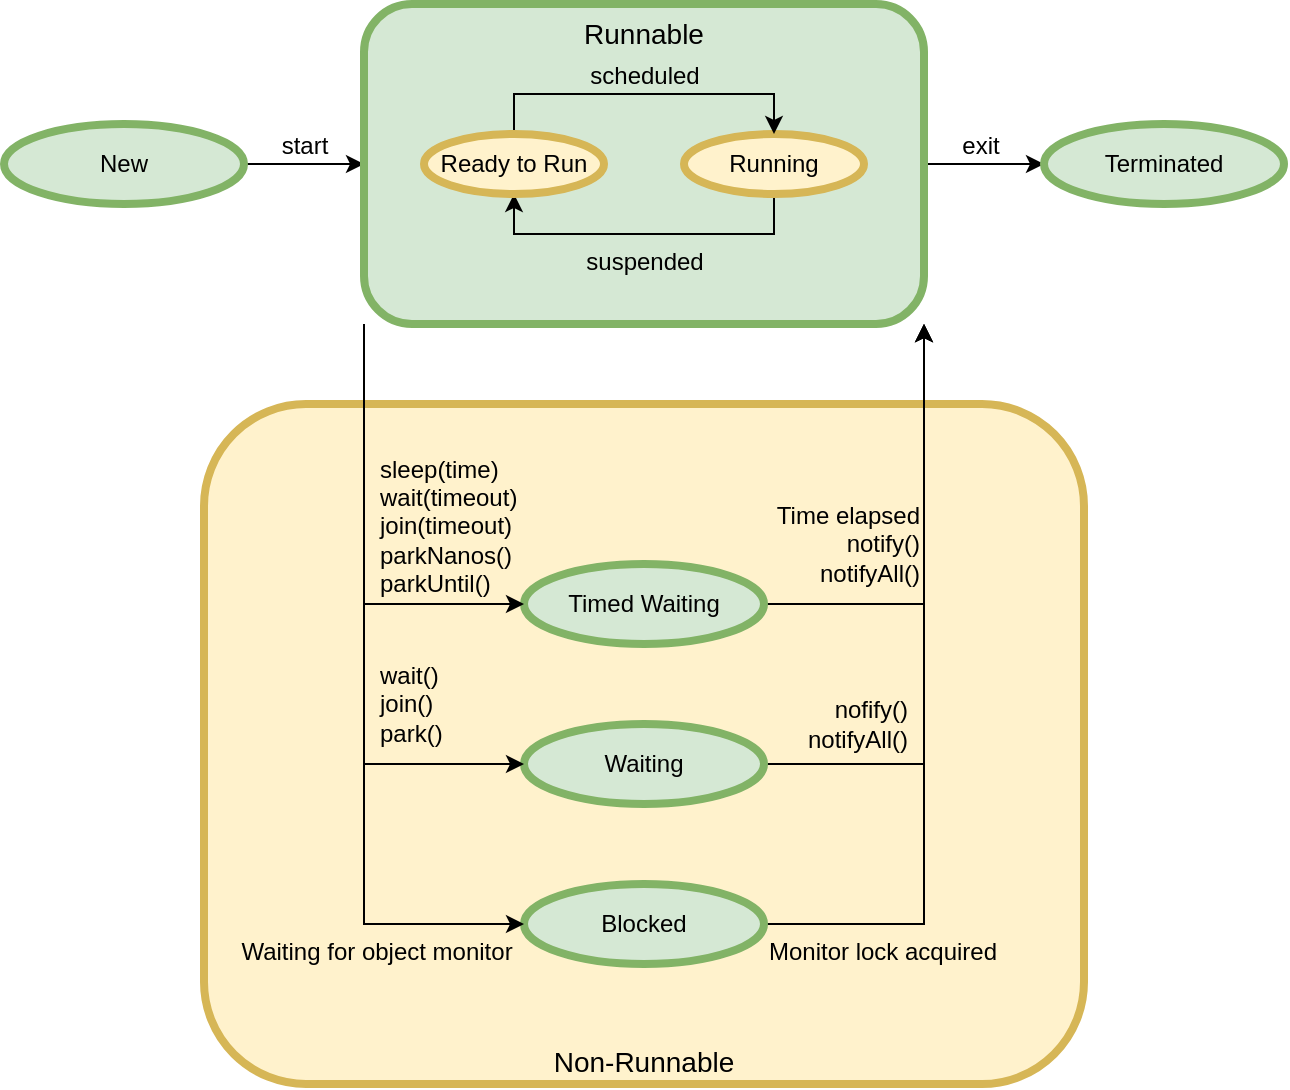 <mxfile version="17.4.2" type="github">
  <diagram id="tAeMHb9Ar-OXJrSxvU-6" name="Page-1">
    <mxGraphModel dx="586" dy="385" grid="1" gridSize="10" guides="1" tooltips="1" connect="1" arrows="1" fold="1" page="1" pageScale="1" pageWidth="1169" pageHeight="1654" math="0" shadow="0">
      <root>
        <mxCell id="0" />
        <mxCell id="1" parent="0" />
        <mxCell id="wgeoQxnSbOfPKZWMmnW--13" value="Non-Runnable" style="rounded=1;whiteSpace=wrap;html=1;fillColor=#fff2cc;strokeColor=#d6b656;strokeWidth=4;align=center;verticalAlign=bottom;fontSize=14;" vertex="1" parent="1">
          <mxGeometry x="360" y="500" width="440" height="340" as="geometry" />
        </mxCell>
        <mxCell id="wgeoQxnSbOfPKZWMmnW--14" value="start" style="edgeStyle=orthogonalEdgeStyle;rounded=0;orthogonalLoop=1;jettySize=auto;html=1;exitX=1;exitY=0.5;exitDx=0;exitDy=0;entryX=0;entryY=0.5;entryDx=0;entryDy=0;fontSize=12;verticalAlign=bottom;" edge="1" parent="1" source="wgeoQxnSbOfPKZWMmnW--3" target="wgeoQxnSbOfPKZWMmnW--10">
          <mxGeometry relative="1" as="geometry" />
        </mxCell>
        <mxCell id="wgeoQxnSbOfPKZWMmnW--3" value="New" style="ellipse;whiteSpace=wrap;html=1;fillColor=#d5e8d4;strokeColor=#82b366;strokeWidth=4;" vertex="1" parent="1">
          <mxGeometry x="260" y="360" width="120" height="40" as="geometry" />
        </mxCell>
        <mxCell id="wgeoQxnSbOfPKZWMmnW--26" style="edgeStyle=orthogonalEdgeStyle;rounded=0;orthogonalLoop=1;jettySize=auto;html=1;exitX=1;exitY=0.5;exitDx=0;exitDy=0;labelBackgroundColor=none;fontSize=12;entryX=1;entryY=1;entryDx=0;entryDy=0;" edge="1" parent="1" source="wgeoQxnSbOfPKZWMmnW--6" target="wgeoQxnSbOfPKZWMmnW--10">
          <mxGeometry relative="1" as="geometry">
            <mxPoint x="724" y="460" as="targetPoint" />
            <Array as="points">
              <mxPoint x="720" y="680" />
            </Array>
          </mxGeometry>
        </mxCell>
        <mxCell id="wgeoQxnSbOfPKZWMmnW--29" value="&lt;div&gt;nofify()&lt;/div&gt;&lt;div&gt;notifyAll()&lt;br&gt;&lt;/div&gt;" style="edgeLabel;html=1;align=right;verticalAlign=middle;resizable=0;points=[];fontSize=12;labelBackgroundColor=none;" vertex="1" connectable="0" parent="wgeoQxnSbOfPKZWMmnW--26">
          <mxGeometry x="-0.696" y="-2" relative="1" as="geometry">
            <mxPoint x="27" y="-22" as="offset" />
          </mxGeometry>
        </mxCell>
        <mxCell id="wgeoQxnSbOfPKZWMmnW--6" value="Waiting" style="ellipse;whiteSpace=wrap;html=1;fillColor=#d5e8d4;strokeColor=#82b366;strokeWidth=4;" vertex="1" parent="1">
          <mxGeometry x="520" y="660" width="120" height="40" as="geometry" />
        </mxCell>
        <mxCell id="wgeoQxnSbOfPKZWMmnW--25" style="edgeStyle=orthogonalEdgeStyle;rounded=0;orthogonalLoop=1;jettySize=auto;html=1;exitX=1;exitY=0.5;exitDx=0;exitDy=0;entryX=1;entryY=1;entryDx=0;entryDy=0;labelBackgroundColor=none;fontSize=12;" edge="1" parent="1" source="wgeoQxnSbOfPKZWMmnW--5" target="wgeoQxnSbOfPKZWMmnW--10">
          <mxGeometry relative="1" as="geometry">
            <Array as="points">
              <mxPoint x="720" y="600" />
            </Array>
          </mxGeometry>
        </mxCell>
        <mxCell id="wgeoQxnSbOfPKZWMmnW--28" value="&lt;div&gt;Time elapsed&lt;/div&gt;&lt;div&gt;notify()&lt;/div&gt;&lt;div&gt;notifyAll()&lt;br&gt;&lt;/div&gt;" style="edgeLabel;html=1;align=right;verticalAlign=middle;resizable=0;points=[];fontSize=12;labelBackgroundColor=none;" vertex="1" connectable="0" parent="wgeoQxnSbOfPKZWMmnW--25">
          <mxGeometry x="-0.693" y="1" relative="1" as="geometry">
            <mxPoint x="44" y="-29" as="offset" />
          </mxGeometry>
        </mxCell>
        <mxCell id="wgeoQxnSbOfPKZWMmnW--5" value="Timed Waiting" style="ellipse;whiteSpace=wrap;html=1;fillColor=#d5e8d4;strokeColor=#82b366;strokeWidth=4;" vertex="1" parent="1">
          <mxGeometry x="520" y="580" width="120" height="40" as="geometry" />
        </mxCell>
        <mxCell id="wgeoQxnSbOfPKZWMmnW--27" style="edgeStyle=orthogonalEdgeStyle;rounded=0;orthogonalLoop=1;jettySize=auto;html=1;exitX=1;exitY=0.5;exitDx=0;exitDy=0;labelBackgroundColor=none;fontSize=12;entryX=1;entryY=1;entryDx=0;entryDy=0;" edge="1" parent="1" source="wgeoQxnSbOfPKZWMmnW--8" target="wgeoQxnSbOfPKZWMmnW--10">
          <mxGeometry relative="1" as="geometry">
            <mxPoint x="724" y="460" as="targetPoint" />
            <Array as="points">
              <mxPoint x="720" y="760" />
            </Array>
          </mxGeometry>
        </mxCell>
        <mxCell id="wgeoQxnSbOfPKZWMmnW--30" value="&lt;div style=&quot;font-size: 12px;&quot;&gt;Monitor lock acquired&lt;/div&gt;" style="edgeLabel;html=1;align=center;verticalAlign=top;resizable=0;points=[];fontSize=12;labelBackgroundColor=none;" vertex="1" connectable="0" parent="wgeoQxnSbOfPKZWMmnW--27">
          <mxGeometry x="-0.82" y="1" relative="1" as="geometry">
            <mxPoint x="25" y="1" as="offset" />
          </mxGeometry>
        </mxCell>
        <mxCell id="wgeoQxnSbOfPKZWMmnW--8" value="Blocked" style="ellipse;whiteSpace=wrap;html=1;fillColor=#d5e8d4;strokeColor=#82b366;strokeWidth=4;" vertex="1" parent="1">
          <mxGeometry x="520" y="740" width="120" height="40" as="geometry" />
        </mxCell>
        <mxCell id="wgeoQxnSbOfPKZWMmnW--15" style="edgeStyle=orthogonalEdgeStyle;rounded=0;orthogonalLoop=1;jettySize=auto;html=1;exitX=1;exitY=0.5;exitDx=0;exitDy=0;entryX=0;entryY=0.5;entryDx=0;entryDy=0;" edge="1" parent="1" source="wgeoQxnSbOfPKZWMmnW--10" target="wgeoQxnSbOfPKZWMmnW--9">
          <mxGeometry relative="1" as="geometry" />
        </mxCell>
        <mxCell id="wgeoQxnSbOfPKZWMmnW--16" value="exit" style="edgeLabel;html=1;align=center;verticalAlign=bottom;resizable=0;points=[];fontSize=12;" vertex="1" connectable="0" parent="wgeoQxnSbOfPKZWMmnW--15">
          <mxGeometry x="-0.081" y="1" relative="1" as="geometry">
            <mxPoint as="offset" />
          </mxGeometry>
        </mxCell>
        <mxCell id="wgeoQxnSbOfPKZWMmnW--19" style="edgeStyle=orthogonalEdgeStyle;rounded=0;orthogonalLoop=1;jettySize=auto;html=1;exitX=0;exitY=1;exitDx=0;exitDy=0;entryX=0;entryY=0.5;entryDx=0;entryDy=0;fontSize=12;" edge="1" parent="1" source="wgeoQxnSbOfPKZWMmnW--10" target="wgeoQxnSbOfPKZWMmnW--5">
          <mxGeometry relative="1" as="geometry" />
        </mxCell>
        <mxCell id="wgeoQxnSbOfPKZWMmnW--20" value="&lt;div style=&quot;font-size: 12px;&quot;&gt;sleep(time)&lt;/div&gt;&lt;div style=&quot;font-size: 12px;&quot;&gt;wait(timeout)&lt;/div&gt;&lt;div style=&quot;font-size: 12px;&quot;&gt;join(timeout)&lt;/div&gt;&lt;div style=&quot;font-size: 12px;&quot;&gt;parkNanos()&lt;/div&gt;&lt;div style=&quot;font-size: 12px;&quot;&gt;parkUntil()&lt;br style=&quot;font-size: 12px;&quot;&gt;&lt;/div&gt;" style="edgeLabel;html=1;align=left;verticalAlign=middle;resizable=0;points=[];fontSize=12;labelBackgroundColor=none;" vertex="1" connectable="0" parent="wgeoQxnSbOfPKZWMmnW--19">
          <mxGeometry x="-0.687" y="1" relative="1" as="geometry">
            <mxPoint x="5" y="66" as="offset" />
          </mxGeometry>
        </mxCell>
        <mxCell id="wgeoQxnSbOfPKZWMmnW--21" style="edgeStyle=orthogonalEdgeStyle;rounded=0;orthogonalLoop=1;jettySize=auto;html=1;exitX=0;exitY=1;exitDx=0;exitDy=0;entryX=0;entryY=0.5;entryDx=0;entryDy=0;labelBackgroundColor=none;fontSize=12;" edge="1" parent="1" source="wgeoQxnSbOfPKZWMmnW--10" target="wgeoQxnSbOfPKZWMmnW--6">
          <mxGeometry relative="1" as="geometry" />
        </mxCell>
        <mxCell id="wgeoQxnSbOfPKZWMmnW--22" value="&lt;div&gt;wait()&lt;/div&gt;&lt;div&gt;join()&lt;/div&gt;&lt;div&gt;park()&lt;br&gt;&lt;/div&gt;" style="edgeLabel;html=1;align=left;verticalAlign=middle;resizable=0;points=[];fontSize=12;labelBackgroundColor=none;" vertex="1" connectable="0" parent="wgeoQxnSbOfPKZWMmnW--21">
          <mxGeometry x="0.178" y="1" relative="1" as="geometry">
            <mxPoint x="5" y="13" as="offset" />
          </mxGeometry>
        </mxCell>
        <mxCell id="wgeoQxnSbOfPKZWMmnW--23" style="edgeStyle=orthogonalEdgeStyle;rounded=0;orthogonalLoop=1;jettySize=auto;html=1;exitX=0;exitY=1;exitDx=0;exitDy=0;entryX=0;entryY=0.5;entryDx=0;entryDy=0;labelBackgroundColor=none;fontSize=12;" edge="1" parent="1" source="wgeoQxnSbOfPKZWMmnW--10" target="wgeoQxnSbOfPKZWMmnW--8">
          <mxGeometry relative="1" as="geometry" />
        </mxCell>
        <mxCell id="wgeoQxnSbOfPKZWMmnW--24" value="&lt;div&gt;Waiting for object monitor&lt;br&gt;&lt;/div&gt;" style="edgeLabel;html=1;align=center;verticalAlign=top;resizable=0;points=[];fontSize=12;labelBackgroundColor=none;" vertex="1" connectable="0" parent="wgeoQxnSbOfPKZWMmnW--23">
          <mxGeometry x="0.462" y="2" relative="1" as="geometry">
            <mxPoint x="4" y="22" as="offset" />
          </mxGeometry>
        </mxCell>
        <mxCell id="wgeoQxnSbOfPKZWMmnW--10" value="Runnable" style="rounded=1;whiteSpace=wrap;html=1;fillColor=#d5e8d4;strokeColor=#82b366;strokeWidth=4;align=center;verticalAlign=top;fontSize=14;" vertex="1" parent="1">
          <mxGeometry x="440" y="300" width="280" height="160" as="geometry" />
        </mxCell>
        <mxCell id="wgeoQxnSbOfPKZWMmnW--9" value="Terminated" style="ellipse;whiteSpace=wrap;html=1;fillColor=#d5e8d4;strokeColor=#82b366;strokeWidth=4;" vertex="1" parent="1">
          <mxGeometry x="780" y="360" width="120" height="40" as="geometry" />
        </mxCell>
        <mxCell id="wgeoQxnSbOfPKZWMmnW--18" value="suspended" style="edgeStyle=orthogonalEdgeStyle;rounded=0;orthogonalLoop=1;jettySize=auto;html=1;exitX=0.5;exitY=1;exitDx=0;exitDy=0;entryX=0.5;entryY=1;entryDx=0;entryDy=0;fontSize=12;verticalAlign=top;labelBackgroundColor=none;" edge="1" parent="1" source="wgeoQxnSbOfPKZWMmnW--11" target="wgeoQxnSbOfPKZWMmnW--12">
          <mxGeometry relative="1" as="geometry" />
        </mxCell>
        <mxCell id="wgeoQxnSbOfPKZWMmnW--11" value="Running" style="ellipse;whiteSpace=wrap;html=1;fillColor=#fff2cc;strokeColor=#d6b656;strokeWidth=4;" vertex="1" parent="1">
          <mxGeometry x="600" y="365" width="90" height="30" as="geometry" />
        </mxCell>
        <mxCell id="wgeoQxnSbOfPKZWMmnW--17" value="scheduled" style="edgeStyle=orthogonalEdgeStyle;rounded=0;orthogonalLoop=1;jettySize=auto;html=1;exitX=0.5;exitY=0;exitDx=0;exitDy=0;entryX=0.5;entryY=0;entryDx=0;entryDy=0;fontSize=12;verticalAlign=bottom;labelBackgroundColor=none;" edge="1" parent="1" source="wgeoQxnSbOfPKZWMmnW--12" target="wgeoQxnSbOfPKZWMmnW--11">
          <mxGeometry relative="1" as="geometry" />
        </mxCell>
        <mxCell id="wgeoQxnSbOfPKZWMmnW--12" value="Ready to Run" style="ellipse;whiteSpace=wrap;html=1;fillColor=#fff2cc;strokeColor=#d6b656;strokeWidth=4;" vertex="1" parent="1">
          <mxGeometry x="470" y="365" width="90" height="30" as="geometry" />
        </mxCell>
      </root>
    </mxGraphModel>
  </diagram>
</mxfile>
